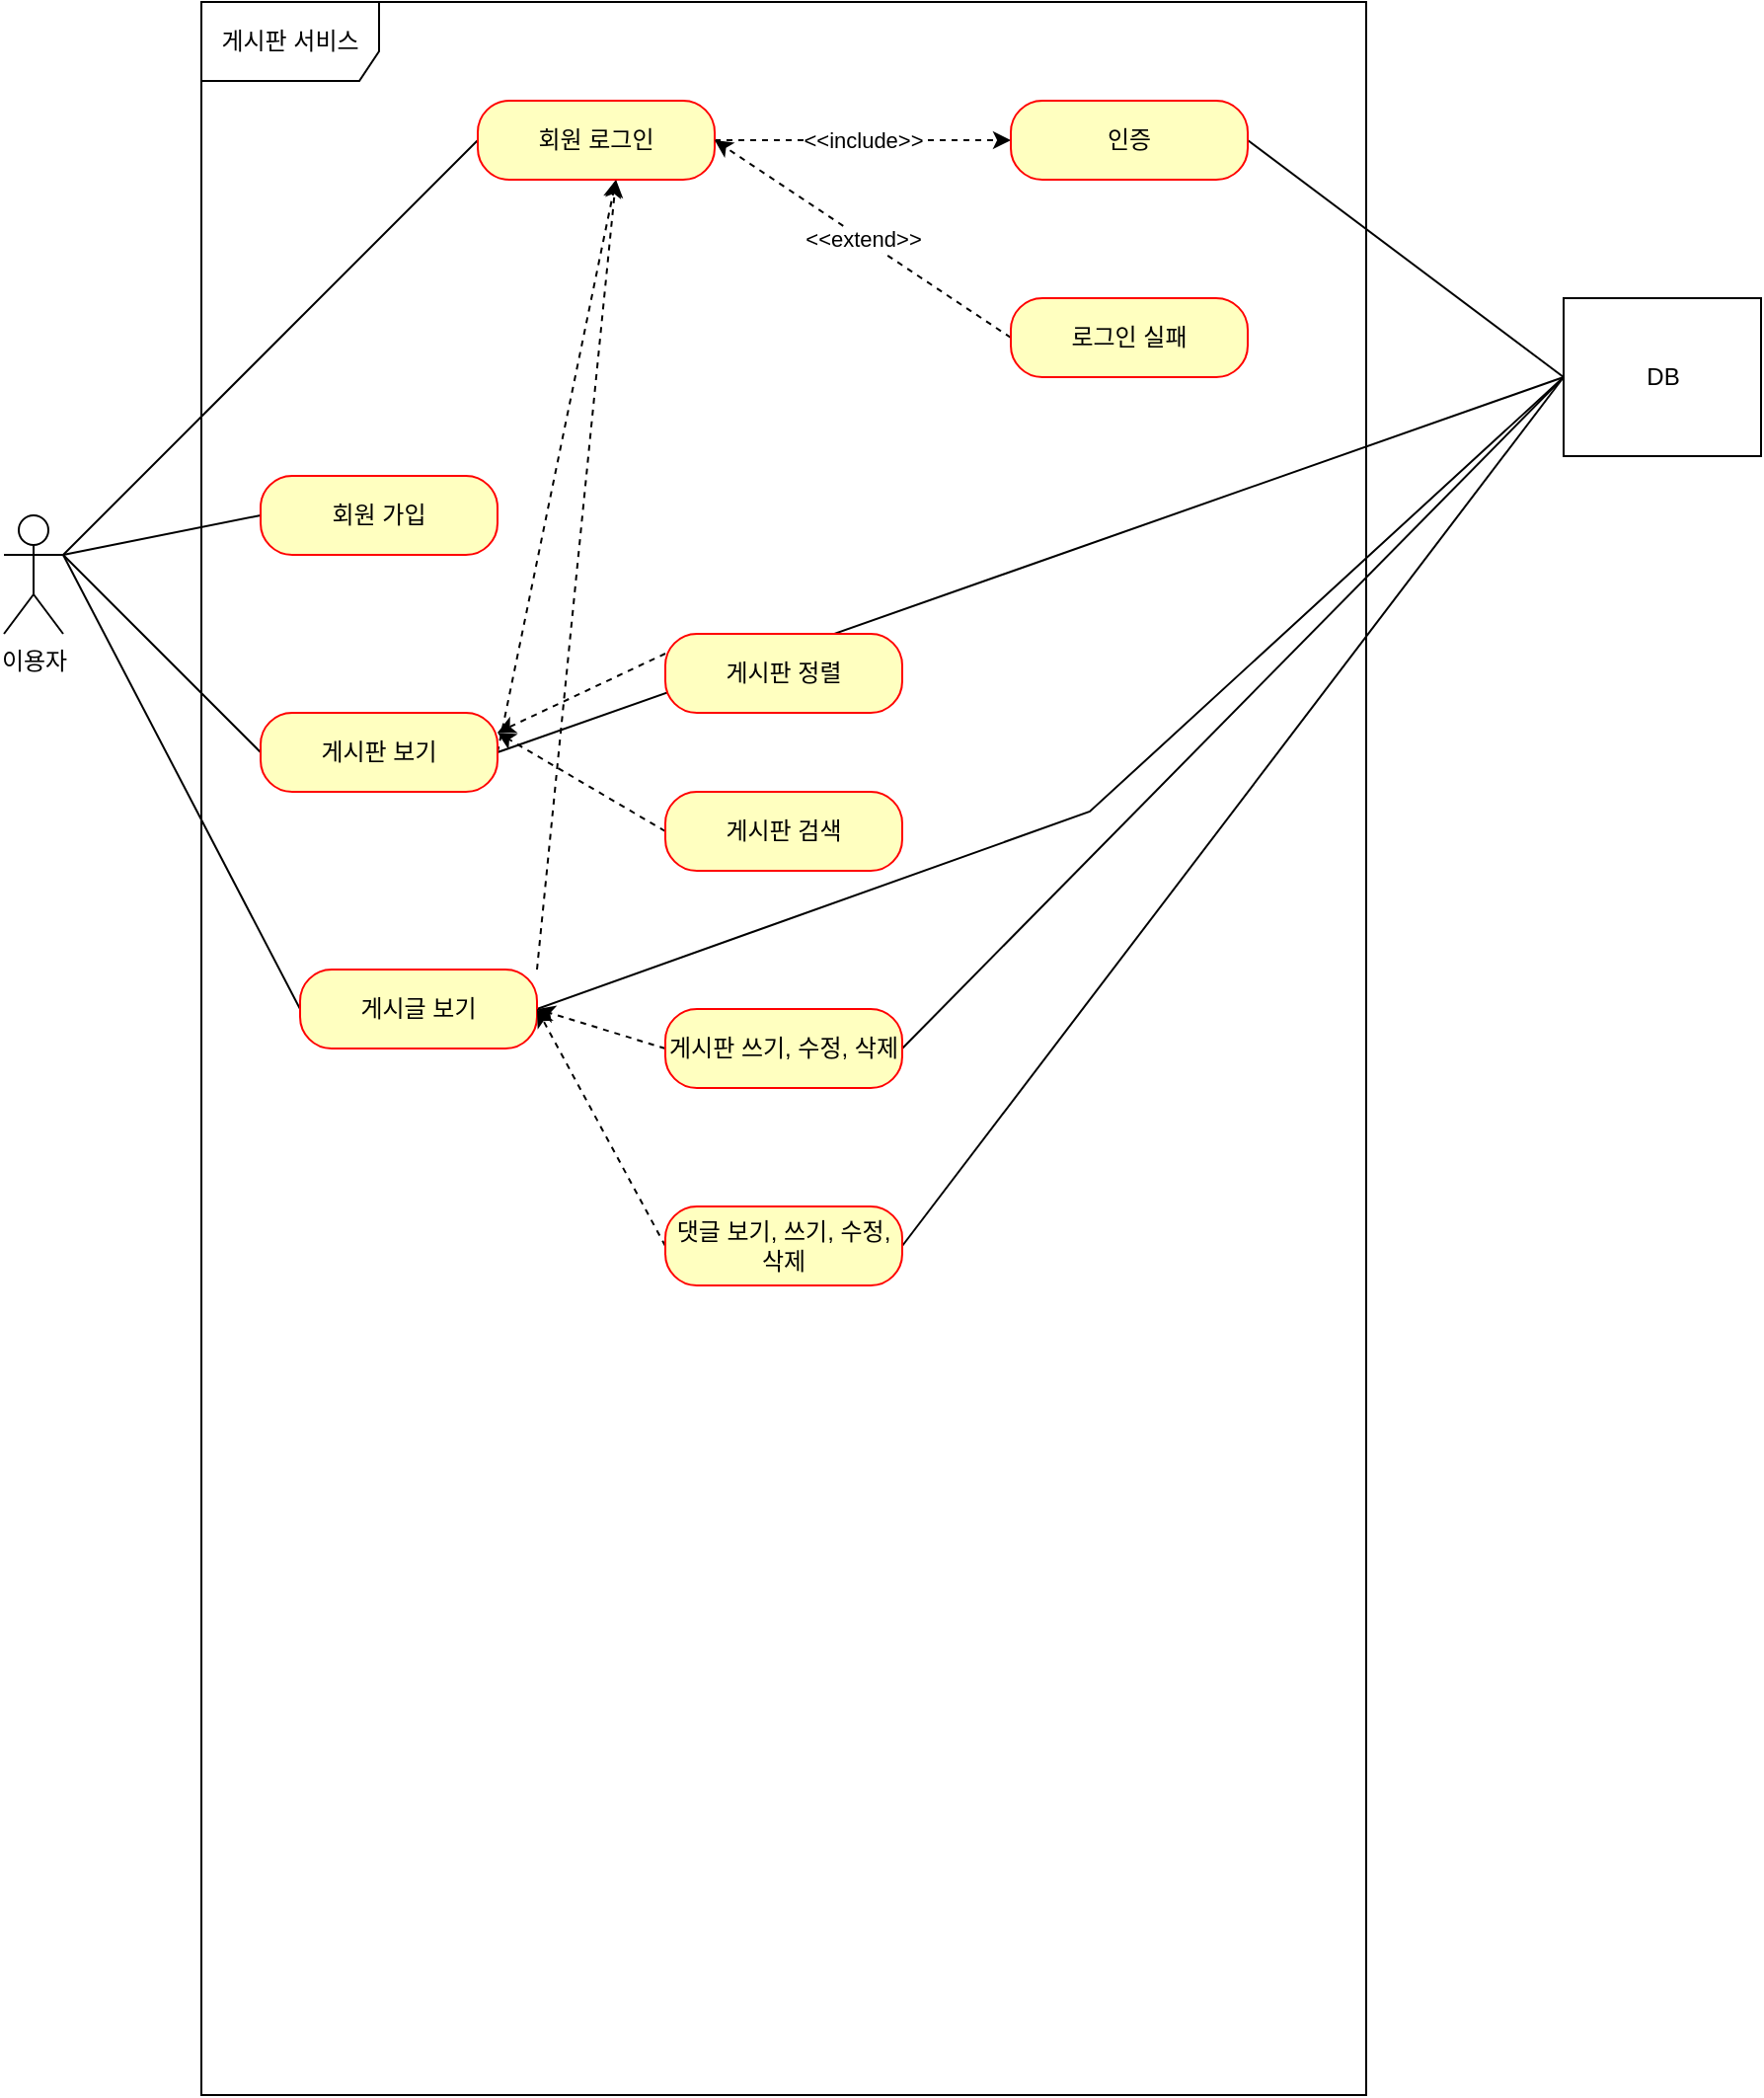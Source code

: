 <mxfile version="20.8.3" type="github">
  <diagram id="XzBV3OSqtNxVzsxhcL8o" name="페이지-1">
    <mxGraphModel dx="1050" dy="573" grid="1" gridSize="10" guides="1" tooltips="1" connect="1" arrows="1" fold="1" page="1" pageScale="1" pageWidth="827" pageHeight="1169" math="0" shadow="0">
      <root>
        <mxCell id="0" />
        <mxCell id="1" parent="0" />
        <mxCell id="WIBjvyCmgm9ylwGHr0wx-1" value="이용자&lt;br&gt;" style="shape=umlActor;verticalLabelPosition=bottom;verticalAlign=top;html=1;outlineConnect=0;" vertex="1" parent="1">
          <mxGeometry x="90" y="380" width="30" height="60" as="geometry" />
        </mxCell>
        <mxCell id="WIBjvyCmgm9ylwGHr0wx-2" value="게시판 서비스" style="shape=umlFrame;whiteSpace=wrap;html=1;width=90;height=40;" vertex="1" parent="1">
          <mxGeometry x="190" y="120" width="590" height="1060" as="geometry" />
        </mxCell>
        <mxCell id="WIBjvyCmgm9ylwGHr0wx-14" style="rounded=0;orthogonalLoop=1;jettySize=auto;html=1;exitX=0;exitY=0.5;exitDx=0;exitDy=0;entryX=1;entryY=0.333;entryDx=0;entryDy=0;entryPerimeter=0;endArrow=none;endFill=0;" edge="1" parent="1" source="WIBjvyCmgm9ylwGHr0wx-3" target="WIBjvyCmgm9ylwGHr0wx-1">
          <mxGeometry relative="1" as="geometry" />
        </mxCell>
        <mxCell id="WIBjvyCmgm9ylwGHr0wx-3" value="회원 가입" style="rounded=1;whiteSpace=wrap;html=1;arcSize=40;fontColor=#000000;fillColor=#ffffc0;strokeColor=#ff0000;" vertex="1" parent="1">
          <mxGeometry x="220" y="360" width="120" height="40" as="geometry" />
        </mxCell>
        <mxCell id="WIBjvyCmgm9ylwGHr0wx-16" style="edgeStyle=none;rounded=0;orthogonalLoop=1;jettySize=auto;html=1;exitX=0;exitY=0.5;exitDx=0;exitDy=0;entryX=1;entryY=0.333;entryDx=0;entryDy=0;entryPerimeter=0;endArrow=none;endFill=0;" edge="1" parent="1" source="WIBjvyCmgm9ylwGHr0wx-5" target="WIBjvyCmgm9ylwGHr0wx-1">
          <mxGeometry relative="1" as="geometry" />
        </mxCell>
        <mxCell id="WIBjvyCmgm9ylwGHr0wx-23" style="edgeStyle=none;rounded=0;orthogonalLoop=1;jettySize=auto;html=1;exitX=1;exitY=0.5;exitDx=0;exitDy=0;dashed=1;endArrow=classic;endFill=1;" edge="1" parent="1" source="WIBjvyCmgm9ylwGHr0wx-5">
          <mxGeometry relative="1" as="geometry">
            <mxPoint x="400" y="210" as="targetPoint" />
          </mxGeometry>
        </mxCell>
        <mxCell id="WIBjvyCmgm9ylwGHr0wx-33" style="edgeStyle=none;rounded=0;orthogonalLoop=1;jettySize=auto;html=1;exitX=1;exitY=0.5;exitDx=0;exitDy=0;entryX=0;entryY=0.5;entryDx=0;entryDy=0;endArrow=none;endFill=0;" edge="1" parent="1" source="WIBjvyCmgm9ylwGHr0wx-5" target="WIBjvyCmgm9ylwGHr0wx-29">
          <mxGeometry relative="1" as="geometry" />
        </mxCell>
        <mxCell id="WIBjvyCmgm9ylwGHr0wx-5" value="게시판 보기&lt;br&gt;" style="rounded=1;whiteSpace=wrap;html=1;arcSize=40;fontColor=#000000;fillColor=#ffffc0;strokeColor=#ff0000;" vertex="1" parent="1">
          <mxGeometry x="220" y="480" width="120" height="40" as="geometry" />
        </mxCell>
        <mxCell id="WIBjvyCmgm9ylwGHr0wx-17" style="edgeStyle=none;rounded=0;orthogonalLoop=1;jettySize=auto;html=1;exitX=0;exitY=0.5;exitDx=0;exitDy=0;endArrow=none;endFill=0;" edge="1" parent="1" source="WIBjvyCmgm9ylwGHr0wx-6">
          <mxGeometry relative="1" as="geometry">
            <mxPoint x="120" y="400" as="targetPoint" />
          </mxGeometry>
        </mxCell>
        <mxCell id="WIBjvyCmgm9ylwGHr0wx-24" style="edgeStyle=none;rounded=0;orthogonalLoop=1;jettySize=auto;html=1;exitX=1;exitY=0;exitDx=0;exitDy=0;dashed=1;endArrow=classic;endFill=1;" edge="1" parent="1" source="WIBjvyCmgm9ylwGHr0wx-6">
          <mxGeometry relative="1" as="geometry">
            <mxPoint x="400" y="210" as="targetPoint" />
          </mxGeometry>
        </mxCell>
        <mxCell id="WIBjvyCmgm9ylwGHr0wx-34" style="edgeStyle=none;rounded=0;orthogonalLoop=1;jettySize=auto;html=1;exitX=1;exitY=0.5;exitDx=0;exitDy=0;endArrow=none;endFill=0;" edge="1" parent="1" source="WIBjvyCmgm9ylwGHr0wx-6">
          <mxGeometry relative="1" as="geometry">
            <mxPoint x="880" y="310" as="targetPoint" />
            <Array as="points">
              <mxPoint x="640" y="530" />
            </Array>
          </mxGeometry>
        </mxCell>
        <mxCell id="WIBjvyCmgm9ylwGHr0wx-6" value="게시글 보기" style="rounded=1;whiteSpace=wrap;html=1;arcSize=40;fontColor=#000000;fillColor=#ffffc0;strokeColor=#ff0000;" vertex="1" parent="1">
          <mxGeometry x="240" y="610" width="120" height="40" as="geometry" />
        </mxCell>
        <mxCell id="WIBjvyCmgm9ylwGHr0wx-15" style="edgeStyle=none;rounded=0;orthogonalLoop=1;jettySize=auto;html=1;exitX=0;exitY=0.5;exitDx=0;exitDy=0;endArrow=none;endFill=0;" edge="1" parent="1" source="WIBjvyCmgm9ylwGHr0wx-7">
          <mxGeometry relative="1" as="geometry">
            <mxPoint x="120" y="400" as="targetPoint" />
          </mxGeometry>
        </mxCell>
        <mxCell id="WIBjvyCmgm9ylwGHr0wx-20" value="&amp;lt;&amp;lt;include&amp;gt;&amp;gt;" style="edgeStyle=none;rounded=0;orthogonalLoop=1;jettySize=auto;html=1;exitX=1;exitY=0.5;exitDx=0;exitDy=0;entryX=0;entryY=0.5;entryDx=0;entryDy=0;dashed=1;endArrow=classic;endFill=1;" edge="1" parent="1" source="WIBjvyCmgm9ylwGHr0wx-7" target="WIBjvyCmgm9ylwGHr0wx-8">
          <mxGeometry relative="1" as="geometry" />
        </mxCell>
        <mxCell id="WIBjvyCmgm9ylwGHr0wx-7" value="회원 로그인" style="rounded=1;whiteSpace=wrap;html=1;arcSize=40;fontColor=#000000;fillColor=#ffffc0;strokeColor=#ff0000;" vertex="1" parent="1">
          <mxGeometry x="330" y="170" width="120" height="40" as="geometry" />
        </mxCell>
        <mxCell id="WIBjvyCmgm9ylwGHr0wx-32" style="edgeStyle=none;rounded=0;orthogonalLoop=1;jettySize=auto;html=1;exitX=1;exitY=0.5;exitDx=0;exitDy=0;entryX=0;entryY=0.5;entryDx=0;entryDy=0;endArrow=none;endFill=0;" edge="1" parent="1" source="WIBjvyCmgm9ylwGHr0wx-8" target="WIBjvyCmgm9ylwGHr0wx-29">
          <mxGeometry relative="1" as="geometry" />
        </mxCell>
        <mxCell id="WIBjvyCmgm9ylwGHr0wx-8" value="인증" style="rounded=1;whiteSpace=wrap;html=1;arcSize=40;fontColor=#000000;fillColor=#ffffc0;strokeColor=#ff0000;" vertex="1" parent="1">
          <mxGeometry x="600" y="170" width="120" height="40" as="geometry" />
        </mxCell>
        <mxCell id="WIBjvyCmgm9ylwGHr0wx-19" value="&amp;lt;&amp;lt;extend&amp;gt;&amp;gt;" style="edgeStyle=none;rounded=0;orthogonalLoop=1;jettySize=auto;html=1;exitX=0;exitY=0.5;exitDx=0;exitDy=0;endArrow=classic;endFill=1;dashed=1;" edge="1" parent="1" source="WIBjvyCmgm9ylwGHr0wx-9">
          <mxGeometry relative="1" as="geometry">
            <mxPoint x="450" y="190" as="targetPoint" />
          </mxGeometry>
        </mxCell>
        <mxCell id="WIBjvyCmgm9ylwGHr0wx-9" value="로그인 실패" style="rounded=1;whiteSpace=wrap;html=1;arcSize=40;fontColor=#000000;fillColor=#ffffc0;strokeColor=#ff0000;" vertex="1" parent="1">
          <mxGeometry x="600" y="270" width="120" height="40" as="geometry" />
        </mxCell>
        <mxCell id="WIBjvyCmgm9ylwGHr0wx-25" style="edgeStyle=none;rounded=0;orthogonalLoop=1;jettySize=auto;html=1;exitX=0;exitY=0.25;exitDx=0;exitDy=0;entryX=1;entryY=0.25;entryDx=0;entryDy=0;dashed=1;endArrow=classic;endFill=1;" edge="1" parent="1" source="WIBjvyCmgm9ylwGHr0wx-10" target="WIBjvyCmgm9ylwGHr0wx-5">
          <mxGeometry relative="1" as="geometry" />
        </mxCell>
        <mxCell id="WIBjvyCmgm9ylwGHr0wx-10" value="게시판 정렬" style="rounded=1;whiteSpace=wrap;html=1;arcSize=40;fontColor=#000000;fillColor=#ffffc0;strokeColor=#ff0000;" vertex="1" parent="1">
          <mxGeometry x="425" y="440" width="120" height="40" as="geometry" />
        </mxCell>
        <mxCell id="WIBjvyCmgm9ylwGHr0wx-27" style="edgeStyle=none;rounded=0;orthogonalLoop=1;jettySize=auto;html=1;exitX=0;exitY=0.5;exitDx=0;exitDy=0;entryX=1;entryY=0.5;entryDx=0;entryDy=0;dashed=1;endArrow=classic;endFill=1;" edge="1" parent="1" source="WIBjvyCmgm9ylwGHr0wx-11" target="WIBjvyCmgm9ylwGHr0wx-6">
          <mxGeometry relative="1" as="geometry" />
        </mxCell>
        <mxCell id="WIBjvyCmgm9ylwGHr0wx-35" style="edgeStyle=none;rounded=0;orthogonalLoop=1;jettySize=auto;html=1;exitX=1;exitY=0.5;exitDx=0;exitDy=0;endArrow=none;endFill=0;" edge="1" parent="1" source="WIBjvyCmgm9ylwGHr0wx-11">
          <mxGeometry relative="1" as="geometry">
            <mxPoint x="880" y="310" as="targetPoint" />
          </mxGeometry>
        </mxCell>
        <mxCell id="WIBjvyCmgm9ylwGHr0wx-11" value="게시판 쓰기, 수정, 삭제" style="rounded=1;whiteSpace=wrap;html=1;arcSize=40;fontColor=#000000;fillColor=#ffffc0;strokeColor=#ff0000;" vertex="1" parent="1">
          <mxGeometry x="425" y="630" width="120" height="40" as="geometry" />
        </mxCell>
        <mxCell id="WIBjvyCmgm9ylwGHr0wx-26" style="edgeStyle=none;rounded=0;orthogonalLoop=1;jettySize=auto;html=1;exitX=0;exitY=0.5;exitDx=0;exitDy=0;dashed=1;endArrow=classic;endFill=1;" edge="1" parent="1" source="WIBjvyCmgm9ylwGHr0wx-12">
          <mxGeometry relative="1" as="geometry">
            <mxPoint x="340" y="490" as="targetPoint" />
          </mxGeometry>
        </mxCell>
        <mxCell id="WIBjvyCmgm9ylwGHr0wx-12" value="게시판 검색" style="rounded=1;whiteSpace=wrap;html=1;arcSize=40;fontColor=#000000;fillColor=#ffffc0;strokeColor=#ff0000;" vertex="1" parent="1">
          <mxGeometry x="425" y="520" width="120" height="40" as="geometry" />
        </mxCell>
        <mxCell id="WIBjvyCmgm9ylwGHr0wx-28" style="edgeStyle=none;rounded=0;orthogonalLoop=1;jettySize=auto;html=1;exitX=0;exitY=0.5;exitDx=0;exitDy=0;dashed=1;endArrow=classic;endFill=1;" edge="1" parent="1" source="WIBjvyCmgm9ylwGHr0wx-13">
          <mxGeometry relative="1" as="geometry">
            <mxPoint x="360" y="630" as="targetPoint" />
          </mxGeometry>
        </mxCell>
        <mxCell id="WIBjvyCmgm9ylwGHr0wx-36" style="edgeStyle=none;rounded=0;orthogonalLoop=1;jettySize=auto;html=1;exitX=1;exitY=0.5;exitDx=0;exitDy=0;endArrow=none;endFill=0;" edge="1" parent="1" source="WIBjvyCmgm9ylwGHr0wx-13">
          <mxGeometry relative="1" as="geometry">
            <mxPoint x="880" y="310" as="targetPoint" />
          </mxGeometry>
        </mxCell>
        <mxCell id="WIBjvyCmgm9ylwGHr0wx-13" value="댓글 보기, 쓰기, 수정, 삭제" style="rounded=1;whiteSpace=wrap;html=1;arcSize=40;fontColor=#000000;fillColor=#ffffc0;strokeColor=#ff0000;" vertex="1" parent="1">
          <mxGeometry x="425" y="730" width="120" height="40" as="geometry" />
        </mxCell>
        <mxCell id="WIBjvyCmgm9ylwGHr0wx-29" value="DB" style="html=1;dropTarget=0;" vertex="1" parent="1">
          <mxGeometry x="880" y="270" width="100" height="80" as="geometry" />
        </mxCell>
        <mxCell id="WIBjvyCmgm9ylwGHr0wx-31" style="edgeStyle=none;rounded=0;orthogonalLoop=1;jettySize=auto;html=1;exitX=0;exitY=0.5;exitDx=0;exitDy=0;dashed=1;endArrow=classic;endFill=1;" edge="1" parent="1" source="WIBjvyCmgm9ylwGHr0wx-29" target="WIBjvyCmgm9ylwGHr0wx-29">
          <mxGeometry relative="1" as="geometry" />
        </mxCell>
      </root>
    </mxGraphModel>
  </diagram>
</mxfile>
